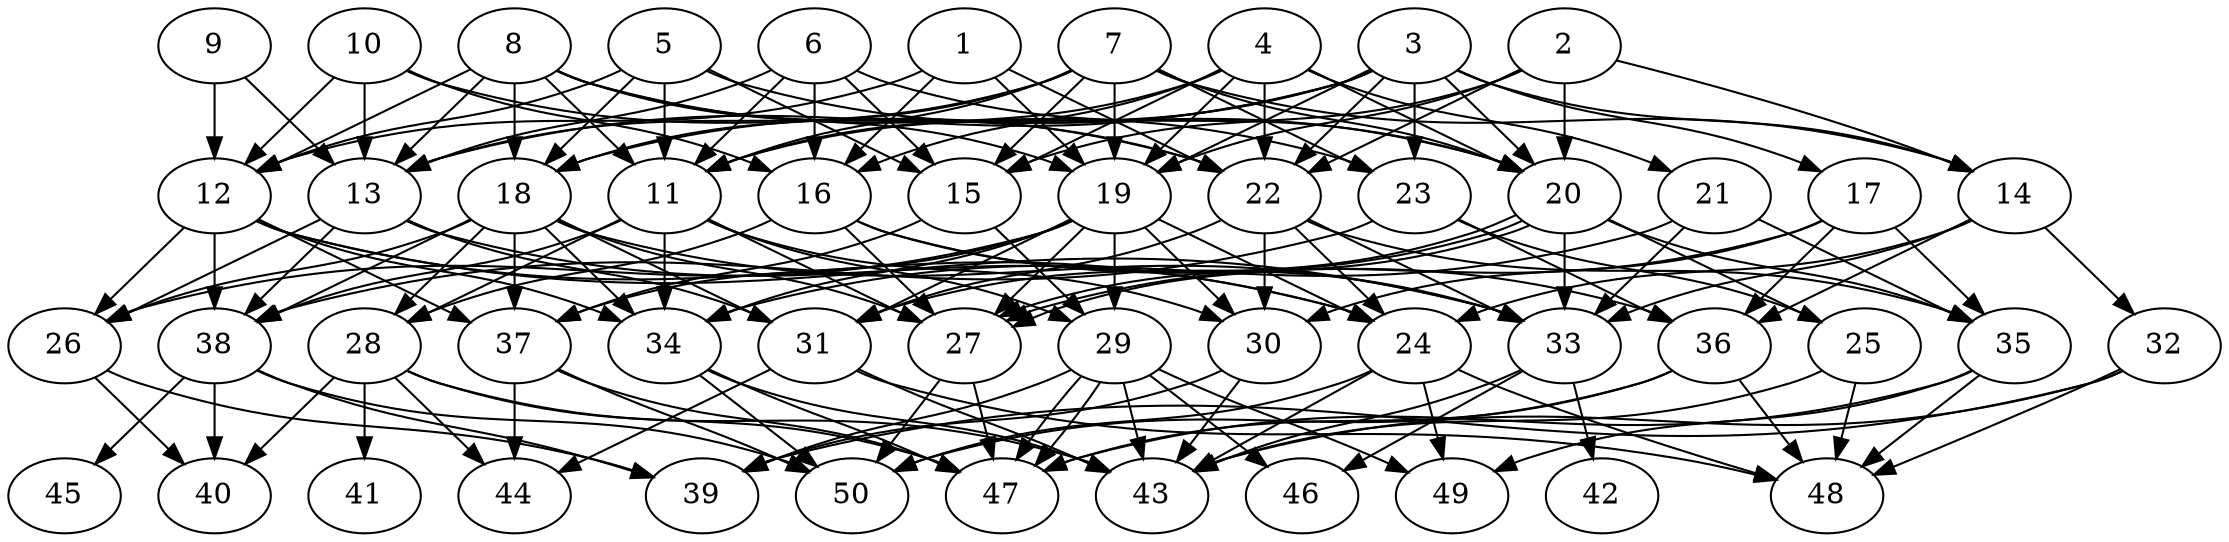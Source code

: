 // DAG automatically generated by daggen at Thu Oct  3 14:07:57 2019
// ./daggen --dot -n 50 --ccr 0.5 --fat 0.7 --regular 0.7 --density 0.6 --mindata 5242880 --maxdata 52428800 
digraph G {
  1 [size="102129664", alpha="0.10", expect_size="51064832"] 
  1 -> 12 [size ="51064832"]
  1 -> 16 [size ="51064832"]
  1 -> 19 [size ="51064832"]
  1 -> 22 [size ="51064832"]
  2 [size="41324544", alpha="0.08", expect_size="20662272"] 
  2 -> 14 [size ="20662272"]
  2 -> 15 [size ="20662272"]
  2 -> 19 [size ="20662272"]
  2 -> 20 [size ="20662272"]
  2 -> 22 [size ="20662272"]
  3 [size="44089344", alpha="0.11", expect_size="22044672"] 
  3 -> 11 [size ="22044672"]
  3 -> 13 [size ="22044672"]
  3 -> 14 [size ="22044672"]
  3 -> 17 [size ="22044672"]
  3 -> 18 [size ="22044672"]
  3 -> 19 [size ="22044672"]
  3 -> 20 [size ="22044672"]
  3 -> 22 [size ="22044672"]
  3 -> 23 [size ="22044672"]
  4 [size="73154560", alpha="0.10", expect_size="36577280"] 
  4 -> 11 [size ="36577280"]
  4 -> 15 [size ="36577280"]
  4 -> 16 [size ="36577280"]
  4 -> 19 [size ="36577280"]
  4 -> 20 [size ="36577280"]
  4 -> 21 [size ="36577280"]
  4 -> 22 [size ="36577280"]
  5 [size="27869184", alpha="0.06", expect_size="13934592"] 
  5 -> 11 [size ="13934592"]
  5 -> 12 [size ="13934592"]
  5 -> 15 [size ="13934592"]
  5 -> 18 [size ="13934592"]
  5 -> 20 [size ="13934592"]
  6 [size="69306368", alpha="0.17", expect_size="34653184"] 
  6 -> 11 [size ="34653184"]
  6 -> 13 [size ="34653184"]
  6 -> 15 [size ="34653184"]
  6 -> 16 [size ="34653184"]
  6 -> 20 [size ="34653184"]
  7 [size="62803968", alpha="0.17", expect_size="31401984"] 
  7 -> 11 [size ="31401984"]
  7 -> 13 [size ="31401984"]
  7 -> 14 [size ="31401984"]
  7 -> 15 [size ="31401984"]
  7 -> 18 [size ="31401984"]
  7 -> 19 [size ="31401984"]
  7 -> 20 [size ="31401984"]
  7 -> 23 [size ="31401984"]
  8 [size="76011520", alpha="0.02", expect_size="38005760"] 
  8 -> 11 [size ="38005760"]
  8 -> 12 [size ="38005760"]
  8 -> 13 [size ="38005760"]
  8 -> 18 [size ="38005760"]
  8 -> 19 [size ="38005760"]
  8 -> 22 [size ="38005760"]
  8 -> 23 [size ="38005760"]
  9 [size="38445056", alpha="0.09", expect_size="19222528"] 
  9 -> 12 [size ="19222528"]
  9 -> 13 [size ="19222528"]
  10 [size="42381312", alpha="0.00", expect_size="21190656"] 
  10 -> 12 [size ="21190656"]
  10 -> 13 [size ="21190656"]
  10 -> 16 [size ="21190656"]
  10 -> 22 [size ="21190656"]
  11 [size="94494720", alpha="0.04", expect_size="47247360"] 
  11 -> 27 [size ="47247360"]
  11 -> 28 [size ="47247360"]
  11 -> 29 [size ="47247360"]
  11 -> 30 [size ="47247360"]
  11 -> 34 [size ="47247360"]
  11 -> 38 [size ="47247360"]
  12 [size="48617472", alpha="0.14", expect_size="24308736"] 
  12 -> 24 [size ="24308736"]
  12 -> 26 [size ="24308736"]
  12 -> 33 [size ="24308736"]
  12 -> 34 [size ="24308736"]
  12 -> 37 [size ="24308736"]
  12 -> 38 [size ="24308736"]
  13 [size="86966272", alpha="0.19", expect_size="43483136"] 
  13 -> 24 [size ="43483136"]
  13 -> 26 [size ="43483136"]
  13 -> 31 [size ="43483136"]
  13 -> 38 [size ="43483136"]
  14 [size="42248192", alpha="0.09", expect_size="21124096"] 
  14 -> 24 [size ="21124096"]
  14 -> 32 [size ="21124096"]
  14 -> 33 [size ="21124096"]
  14 -> 36 [size ="21124096"]
  15 [size="88721408", alpha="0.06", expect_size="44360704"] 
  15 -> 29 [size ="44360704"]
  15 -> 37 [size ="44360704"]
  16 [size="22597632", alpha="0.07", expect_size="11298816"] 
  16 -> 27 [size ="11298816"]
  16 -> 28 [size ="11298816"]
  16 -> 33 [size ="11298816"]
  16 -> 36 [size ="11298816"]
  17 [size="101695488", alpha="0.05", expect_size="50847744"] 
  17 -> 27 [size ="50847744"]
  17 -> 30 [size ="50847744"]
  17 -> 35 [size ="50847744"]
  17 -> 36 [size ="50847744"]
  18 [size="87339008", alpha="0.17", expect_size="43669504"] 
  18 -> 26 [size ="43669504"]
  18 -> 27 [size ="43669504"]
  18 -> 28 [size ="43669504"]
  18 -> 31 [size ="43669504"]
  18 -> 33 [size ="43669504"]
  18 -> 34 [size ="43669504"]
  18 -> 37 [size ="43669504"]
  18 -> 38 [size ="43669504"]
  19 [size="95440896", alpha="0.10", expect_size="47720448"] 
  19 -> 24 [size ="47720448"]
  19 -> 26 [size ="47720448"]
  19 -> 27 [size ="47720448"]
  19 -> 29 [size ="47720448"]
  19 -> 30 [size ="47720448"]
  19 -> 31 [size ="47720448"]
  19 -> 34 [size ="47720448"]
  19 -> 37 [size ="47720448"]
  20 [size="45654016", alpha="0.09", expect_size="22827008"] 
  20 -> 25 [size ="22827008"]
  20 -> 27 [size ="22827008"]
  20 -> 27 [size ="22827008"]
  20 -> 31 [size ="22827008"]
  20 -> 33 [size ="22827008"]
  20 -> 35 [size ="22827008"]
  21 [size="45950976", alpha="0.08", expect_size="22975488"] 
  21 -> 33 [size ="22975488"]
  21 -> 34 [size ="22975488"]
  21 -> 35 [size ="22975488"]
  22 [size="62543872", alpha="0.13", expect_size="31271936"] 
  22 -> 24 [size ="31271936"]
  22 -> 30 [size ="31271936"]
  22 -> 31 [size ="31271936"]
  22 -> 33 [size ="31271936"]
  22 -> 35 [size ="31271936"]
  23 [size="33806336", alpha="0.05", expect_size="16903168"] 
  23 -> 25 [size ="16903168"]
  23 -> 36 [size ="16903168"]
  23 -> 38 [size ="16903168"]
  24 [size="29175808", alpha="0.11", expect_size="14587904"] 
  24 -> 43 [size ="14587904"]
  24 -> 48 [size ="14587904"]
  24 -> 49 [size ="14587904"]
  24 -> 50 [size ="14587904"]
  25 [size="72228864", alpha="0.20", expect_size="36114432"] 
  25 -> 43 [size ="36114432"]
  25 -> 48 [size ="36114432"]
  26 [size="102799360", alpha="0.02", expect_size="51399680"] 
  26 -> 39 [size ="51399680"]
  26 -> 40 [size ="51399680"]
  27 [size="40261632", alpha="0.14", expect_size="20130816"] 
  27 -> 47 [size ="20130816"]
  27 -> 50 [size ="20130816"]
  28 [size="61812736", alpha="0.01", expect_size="30906368"] 
  28 -> 40 [size ="30906368"]
  28 -> 41 [size ="30906368"]
  28 -> 43 [size ="30906368"]
  28 -> 44 [size ="30906368"]
  28 -> 47 [size ="30906368"]
  29 [size="49162240", alpha="0.14", expect_size="24581120"] 
  29 -> 39 [size ="24581120"]
  29 -> 43 [size ="24581120"]
  29 -> 46 [size ="24581120"]
  29 -> 47 [size ="24581120"]
  29 -> 47 [size ="24581120"]
  29 -> 49 [size ="24581120"]
  30 [size="97386496", alpha="0.13", expect_size="48693248"] 
  30 -> 39 [size ="48693248"]
  30 -> 43 [size ="48693248"]
  31 [size="47202304", alpha="0.10", expect_size="23601152"] 
  31 -> 43 [size ="23601152"]
  31 -> 44 [size ="23601152"]
  31 -> 48 [size ="23601152"]
  32 [size="84625408", alpha="0.15", expect_size="42312704"] 
  32 -> 39 [size ="42312704"]
  32 -> 43 [size ="42312704"]
  32 -> 48 [size ="42312704"]
  33 [size="51750912", alpha="0.17", expect_size="25875456"] 
  33 -> 42 [size ="25875456"]
  33 -> 43 [size ="25875456"]
  33 -> 46 [size ="25875456"]
  34 [size="76556288", alpha="0.05", expect_size="38278144"] 
  34 -> 43 [size ="38278144"]
  34 -> 47 [size ="38278144"]
  34 -> 50 [size ="38278144"]
  35 [size="32968704", alpha="0.09", expect_size="16484352"] 
  35 -> 47 [size ="16484352"]
  35 -> 48 [size ="16484352"]
  35 -> 49 [size ="16484352"]
  36 [size="32741376", alpha="0.17", expect_size="16370688"] 
  36 -> 47 [size ="16370688"]
  36 -> 48 [size ="16370688"]
  36 -> 50 [size ="16370688"]
  37 [size="40325120", alpha="0.03", expect_size="20162560"] 
  37 -> 44 [size ="20162560"]
  37 -> 47 [size ="20162560"]
  37 -> 50 [size ="20162560"]
  38 [size="13670400", alpha="0.06", expect_size="6835200"] 
  38 -> 39 [size ="6835200"]
  38 -> 40 [size ="6835200"]
  38 -> 45 [size ="6835200"]
  38 -> 50 [size ="6835200"]
  39 [size="18298880", alpha="0.07", expect_size="9149440"] 
  40 [size="82176000", alpha="0.16", expect_size="41088000"] 
  41 [size="48453632", alpha="0.11", expect_size="24226816"] 
  42 [size="95510528", alpha="0.18", expect_size="47755264"] 
  43 [size="72736768", alpha="0.10", expect_size="36368384"] 
  44 [size="56612864", alpha="0.06", expect_size="28306432"] 
  45 [size="78903296", alpha="0.15", expect_size="39451648"] 
  46 [size="29100032", alpha="0.03", expect_size="14550016"] 
  47 [size="13690880", alpha="0.18", expect_size="6845440"] 
  48 [size="29509632", alpha="0.04", expect_size="14754816"] 
  49 [size="59041792", alpha="0.18", expect_size="29520896"] 
  50 [size="92870656", alpha="0.10", expect_size="46435328"] 
}
